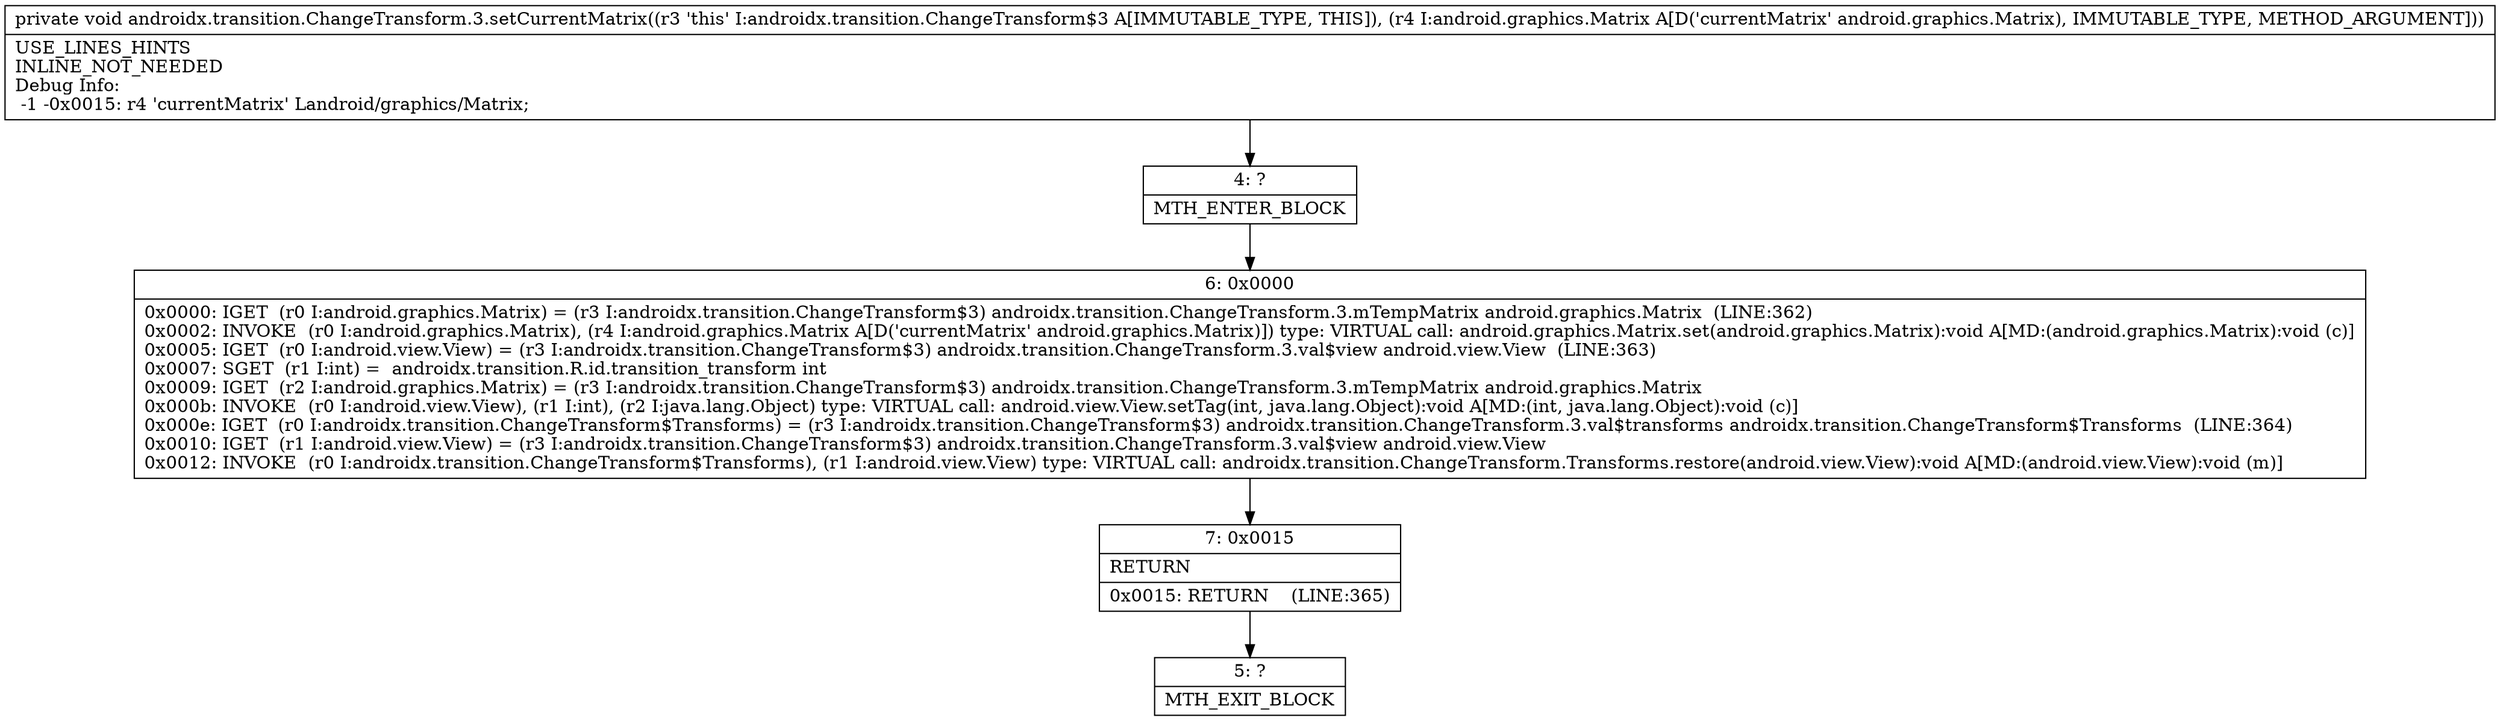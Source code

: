 digraph "CFG forandroidx.transition.ChangeTransform.3.setCurrentMatrix(Landroid\/graphics\/Matrix;)V" {
Node_4 [shape=record,label="{4\:\ ?|MTH_ENTER_BLOCK\l}"];
Node_6 [shape=record,label="{6\:\ 0x0000|0x0000: IGET  (r0 I:android.graphics.Matrix) = (r3 I:androidx.transition.ChangeTransform$3) androidx.transition.ChangeTransform.3.mTempMatrix android.graphics.Matrix  (LINE:362)\l0x0002: INVOKE  (r0 I:android.graphics.Matrix), (r4 I:android.graphics.Matrix A[D('currentMatrix' android.graphics.Matrix)]) type: VIRTUAL call: android.graphics.Matrix.set(android.graphics.Matrix):void A[MD:(android.graphics.Matrix):void (c)]\l0x0005: IGET  (r0 I:android.view.View) = (r3 I:androidx.transition.ChangeTransform$3) androidx.transition.ChangeTransform.3.val$view android.view.View  (LINE:363)\l0x0007: SGET  (r1 I:int) =  androidx.transition.R.id.transition_transform int \l0x0009: IGET  (r2 I:android.graphics.Matrix) = (r3 I:androidx.transition.ChangeTransform$3) androidx.transition.ChangeTransform.3.mTempMatrix android.graphics.Matrix \l0x000b: INVOKE  (r0 I:android.view.View), (r1 I:int), (r2 I:java.lang.Object) type: VIRTUAL call: android.view.View.setTag(int, java.lang.Object):void A[MD:(int, java.lang.Object):void (c)]\l0x000e: IGET  (r0 I:androidx.transition.ChangeTransform$Transforms) = (r3 I:androidx.transition.ChangeTransform$3) androidx.transition.ChangeTransform.3.val$transforms androidx.transition.ChangeTransform$Transforms  (LINE:364)\l0x0010: IGET  (r1 I:android.view.View) = (r3 I:androidx.transition.ChangeTransform$3) androidx.transition.ChangeTransform.3.val$view android.view.View \l0x0012: INVOKE  (r0 I:androidx.transition.ChangeTransform$Transforms), (r1 I:android.view.View) type: VIRTUAL call: androidx.transition.ChangeTransform.Transforms.restore(android.view.View):void A[MD:(android.view.View):void (m)]\l}"];
Node_7 [shape=record,label="{7\:\ 0x0015|RETURN\l|0x0015: RETURN    (LINE:365)\l}"];
Node_5 [shape=record,label="{5\:\ ?|MTH_EXIT_BLOCK\l}"];
MethodNode[shape=record,label="{private void androidx.transition.ChangeTransform.3.setCurrentMatrix((r3 'this' I:androidx.transition.ChangeTransform$3 A[IMMUTABLE_TYPE, THIS]), (r4 I:android.graphics.Matrix A[D('currentMatrix' android.graphics.Matrix), IMMUTABLE_TYPE, METHOD_ARGUMENT]))  | USE_LINES_HINTS\lINLINE_NOT_NEEDED\lDebug Info:\l  \-1 \-0x0015: r4 'currentMatrix' Landroid\/graphics\/Matrix;\l}"];
MethodNode -> Node_4;Node_4 -> Node_6;
Node_6 -> Node_7;
Node_7 -> Node_5;
}


